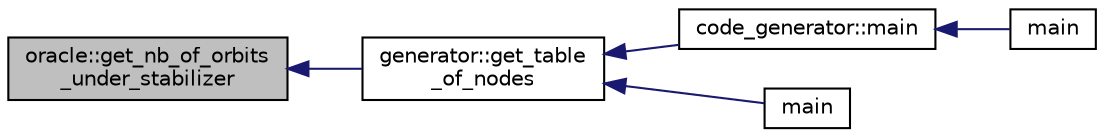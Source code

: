 digraph "oracle::get_nb_of_orbits_under_stabilizer"
{
  edge [fontname="Helvetica",fontsize="10",labelfontname="Helvetica",labelfontsize="10"];
  node [fontname="Helvetica",fontsize="10",shape=record];
  rankdir="LR";
  Node5407 [label="oracle::get_nb_of_orbits\l_under_stabilizer",height=0.2,width=0.4,color="black", fillcolor="grey75", style="filled", fontcolor="black"];
  Node5407 -> Node5408 [dir="back",color="midnightblue",fontsize="10",style="solid",fontname="Helvetica"];
  Node5408 [label="generator::get_table\l_of_nodes",height=0.2,width=0.4,color="black", fillcolor="white", style="filled",URL="$d7/d73/classgenerator.html#a0ef678b519ec26a75a77c446dbf21220"];
  Node5408 -> Node5409 [dir="back",color="midnightblue",fontsize="10",style="solid",fontname="Helvetica"];
  Node5409 [label="code_generator::main",height=0.2,width=0.4,color="black", fillcolor="white", style="filled",URL="$db/d37/classcode__generator.html#ab3cf3a306e4032c2b471ac95321c599f"];
  Node5409 -> Node5410 [dir="back",color="midnightblue",fontsize="10",style="solid",fontname="Helvetica"];
  Node5410 [label="main",height=0.2,width=0.4,color="black", fillcolor="white", style="filled",URL="$d4/d4f/codes_8_c.html#a217dbf8b442f20279ea00b898af96f52"];
  Node5408 -> Node5411 [dir="back",color="midnightblue",fontsize="10",style="solid",fontname="Helvetica"];
  Node5411 [label="main",height=0.2,width=0.4,color="black", fillcolor="white", style="filled",URL="$da/dd5/subspace__orbits__main_8_c.html#a217dbf8b442f20279ea00b898af96f52"];
}
